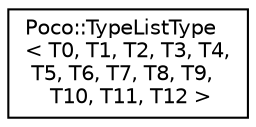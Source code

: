 digraph "Graphical Class Hierarchy"
{
 // LATEX_PDF_SIZE
  edge [fontname="Helvetica",fontsize="10",labelfontname="Helvetica",labelfontsize="10"];
  node [fontname="Helvetica",fontsize="10",shape=record];
  rankdir="LR";
  Node0 [label="Poco::TypeListType\l\< T0, T1, T2, T3, T4,\l T5, T6, T7, T8, T9,\l T10, T11, T12 \>",height=0.2,width=0.4,color="black", fillcolor="white", style="filled",URL="$structPoco_1_1TypeListType.html",tooltip=" "];
}
